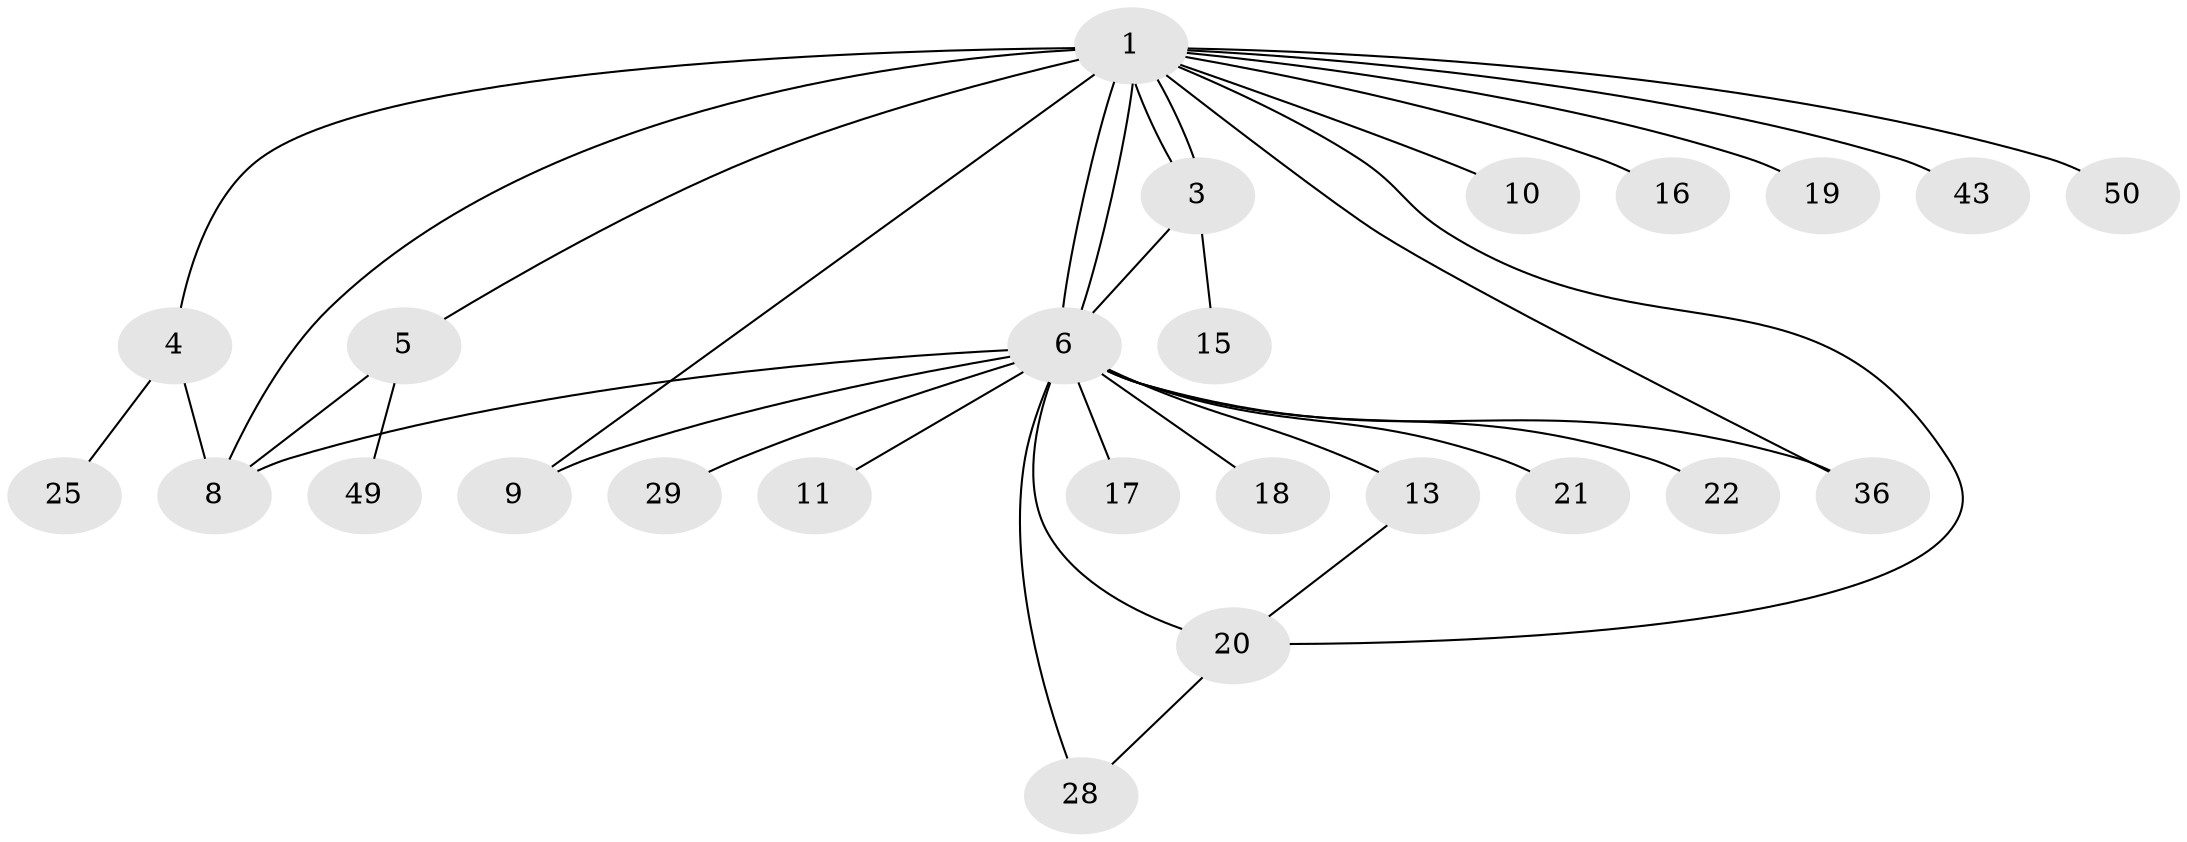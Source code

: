 // original degree distribution, {14: 0.02, 9: 0.02, 7: 0.04, 5: 0.06, 3: 0.16, 17: 0.02, 2: 0.16, 1: 0.5, 6: 0.02}
// Generated by graph-tools (version 1.1) at 2025/14/03/09/25 04:14:21]
// undirected, 25 vertices, 35 edges
graph export_dot {
graph [start="1"]
  node [color=gray90,style=filled];
  1 [super="+2"];
  3 [super="+23"];
  4;
  5 [super="+39"];
  6 [super="+7+34+44+35+48"];
  8 [super="+32+47+12+27"];
  9 [super="+26"];
  10 [super="+14"];
  11;
  13;
  15;
  16 [super="+33"];
  17;
  18;
  19 [super="+31+24"];
  20 [super="+45+41+42+38"];
  21;
  22;
  25;
  28 [super="+30"];
  29;
  36 [super="+37"];
  43;
  49;
  50;
  1 -- 3 [weight=2];
  1 -- 3;
  1 -- 5;
  1 -- 6 [weight=4];
  1 -- 6;
  1 -- 9;
  1 -- 10;
  1 -- 16;
  1 -- 19;
  1 -- 20;
  1 -- 36;
  1 -- 50;
  1 -- 4;
  1 -- 8 [weight=2];
  1 -- 43;
  3 -- 6 [weight=2];
  3 -- 15;
  4 -- 8 [weight=2];
  4 -- 25;
  5 -- 49;
  5 -- 8 [weight=2];
  6 -- 9;
  6 -- 13;
  6 -- 17;
  6 -- 21;
  6 -- 29;
  6 -- 36;
  6 -- 20;
  6 -- 18;
  6 -- 22;
  6 -- 11;
  6 -- 28;
  6 -- 8;
  13 -- 20;
  20 -- 28;
}
